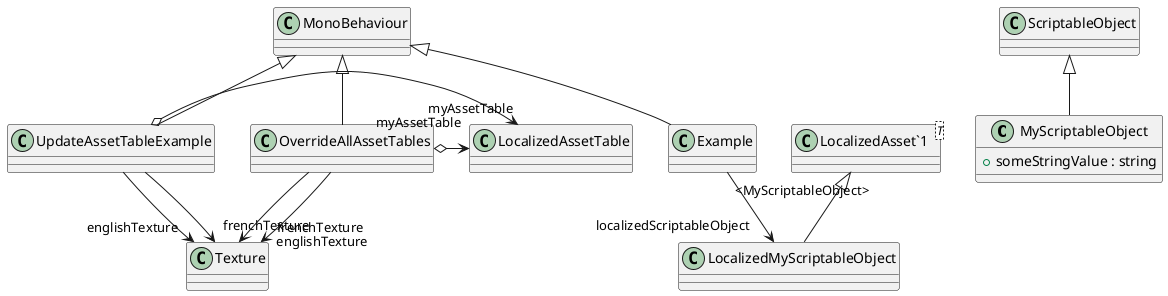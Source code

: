 @startuml
class MyScriptableObject {
    + someStringValue : string
}
class LocalizedMyScriptableObject {
}
class Example {
}
class UpdateAssetTableExample {
}
class OverrideAllAssetTables {
}
class "LocalizedAsset`1"<T> {
}
ScriptableObject <|-- MyScriptableObject
"LocalizedAsset`1" "<MyScriptableObject>" <|-- LocalizedMyScriptableObject
MonoBehaviour <|-- Example
Example --> "localizedScriptableObject" LocalizedMyScriptableObject
MonoBehaviour <|-- UpdateAssetTableExample
UpdateAssetTableExample o-> "myAssetTable" LocalizedAssetTable
UpdateAssetTableExample --> "englishTexture" Texture
UpdateAssetTableExample --> "frenchTexture" Texture
MonoBehaviour <|-- OverrideAllAssetTables
OverrideAllAssetTables o-> "myAssetTable" LocalizedAssetTable
OverrideAllAssetTables --> "englishTexture" Texture
OverrideAllAssetTables --> "frenchTexture" Texture
@enduml

